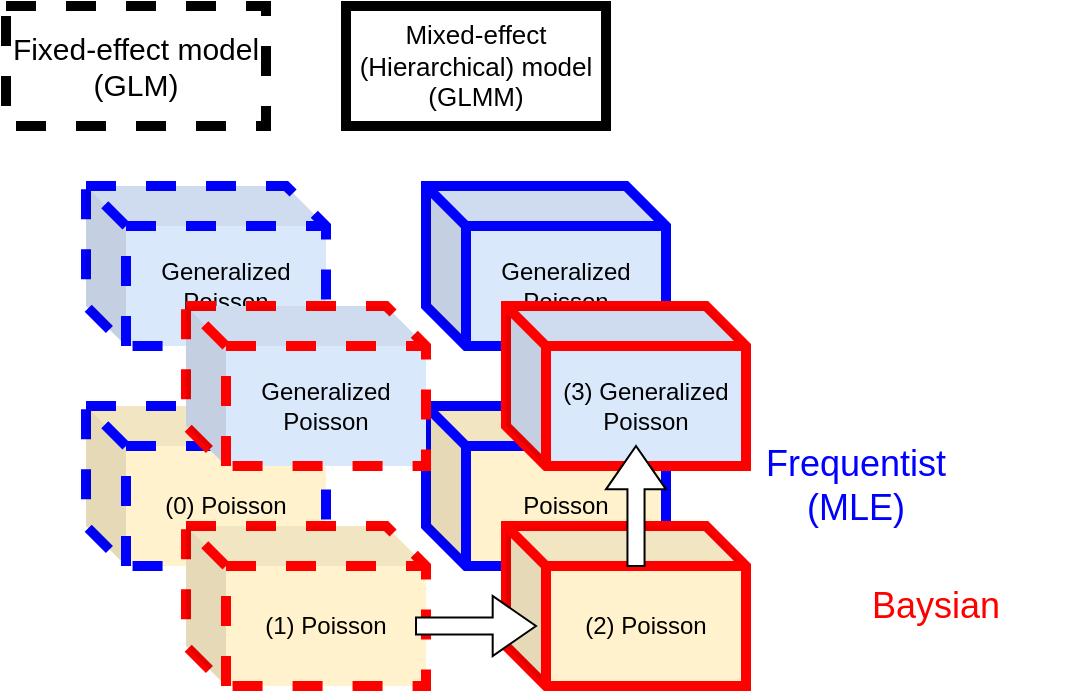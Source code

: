 <mxfile version="26.0.12">
  <diagram name="Page-1" id="GbdJL2YuCFSVD6aubP16">
    <mxGraphModel dx="1011" dy="683" grid="1" gridSize="10" guides="1" tooltips="1" connect="1" arrows="1" fold="1" page="1" pageScale="1" pageWidth="850" pageHeight="1100" math="0" shadow="0">
      <root>
        <mxCell id="0" />
        <mxCell id="1" parent="0" />
        <mxCell id="_MVlF8QEX0YebD5uJbfH-3" value="(0) Poisson" style="shape=cube;whiteSpace=wrap;html=1;boundedLbl=1;backgroundOutline=1;darkOpacity=0.05;darkOpacity2=0.1;fillColor=#fff2cc;strokeColor=#0000FF;strokeWidth=5;dashed=1;" parent="1" vertex="1">
          <mxGeometry x="190" y="360" width="120" height="80" as="geometry" />
        </mxCell>
        <mxCell id="_MVlF8QEX0YebD5uJbfH-4" value="(1) Poisson" style="shape=cube;whiteSpace=wrap;html=1;boundedLbl=1;backgroundOutline=1;darkOpacity=0.05;darkOpacity2=0.1;fillColor=#fff2cc;strokeColor=#FF0000;strokeWidth=5;dashed=1;" parent="1" vertex="1">
          <mxGeometry x="240" y="420" width="120" height="80" as="geometry" />
        </mxCell>
        <mxCell id="_MVlF8QEX0YebD5uJbfH-5" value="Poisson" style="shape=cube;whiteSpace=wrap;html=1;boundedLbl=1;backgroundOutline=1;darkOpacity=0.05;darkOpacity2=0.1;fillColor=#fff2cc;strokeColor=#0000FF;strokeWidth=5;" parent="1" vertex="1">
          <mxGeometry x="360" y="360" width="120" height="80" as="geometry" />
        </mxCell>
        <mxCell id="_MVlF8QEX0YebD5uJbfH-6" value="(2) Poisson" style="shape=cube;whiteSpace=wrap;html=1;boundedLbl=1;backgroundOutline=1;darkOpacity=0.05;darkOpacity2=0.1;fillColor=#fff2cc;strokeColor=#FF0000;strokeWidth=5;" parent="1" vertex="1">
          <mxGeometry x="400" y="420" width="120" height="80" as="geometry" />
        </mxCell>
        <mxCell id="_MVlF8QEX0YebD5uJbfH-7" value="Generalized Poisson" style="shape=cube;whiteSpace=wrap;html=1;boundedLbl=1;backgroundOutline=1;darkOpacity=0.05;darkOpacity2=0.1;fillColor=#dae8fc;strokeColor=#0000FF;strokeWidth=5;dashed=1;" parent="1" vertex="1">
          <mxGeometry x="190" y="250" width="120" height="80" as="geometry" />
        </mxCell>
        <mxCell id="_MVlF8QEX0YebD5uJbfH-8" value="Generalized Poisson" style="shape=cube;whiteSpace=wrap;html=1;boundedLbl=1;backgroundOutline=1;darkOpacity=0.05;darkOpacity2=0.1;fillColor=#dae8fc;strokeColor=#FF0000;strokeWidth=5;dashed=1;" parent="1" vertex="1">
          <mxGeometry x="240" y="310" width="120" height="80" as="geometry" />
        </mxCell>
        <mxCell id="_MVlF8QEX0YebD5uJbfH-9" value="Generalized Poisson" style="shape=cube;whiteSpace=wrap;html=1;boundedLbl=1;backgroundOutline=1;darkOpacity=0.05;darkOpacity2=0.1;fillColor=#dae8fc;strokeColor=#0000FF;strokeWidth=5;" parent="1" vertex="1">
          <mxGeometry x="360" y="250" width="120" height="80" as="geometry" />
        </mxCell>
        <mxCell id="_MVlF8QEX0YebD5uJbfH-10" value="(3) Generalized Poisson" style="shape=cube;whiteSpace=wrap;html=1;boundedLbl=1;backgroundOutline=1;darkOpacity=0.05;darkOpacity2=0.1;fillColor=#dae8fc;strokeColor=#FF0000;strokeWidth=5;" parent="1" vertex="1">
          <mxGeometry x="400" y="310" width="120" height="80" as="geometry" />
        </mxCell>
        <mxCell id="_MVlF8QEX0YebD5uJbfH-11" value="&lt;font style=&quot;font-size: 15px;&quot;&gt;Fixed-effect model (GLM)&lt;/font&gt;" style="text;html=1;align=center;verticalAlign=middle;whiteSpace=wrap;rounded=0;dashed=1;strokeWidth=5;strokeColor=default;" parent="1" vertex="1">
          <mxGeometry x="150" y="160" width="130" height="60" as="geometry" />
        </mxCell>
        <mxCell id="_MVlF8QEX0YebD5uJbfH-12" value="&lt;font style=&quot;font-size: 13px;&quot;&gt;Mixed-effect (Hierarchical) model (GLMM)&lt;/font&gt;" style="text;html=1;align=center;verticalAlign=middle;whiteSpace=wrap;rounded=0;strokeWidth=5;strokeColor=default;" parent="1" vertex="1">
          <mxGeometry x="320" y="160" width="130" height="60" as="geometry" />
        </mxCell>
        <mxCell id="_MVlF8QEX0YebD5uJbfH-15" value="&lt;font style=&quot;font-size: 18px; color: rgb(255, 0, 0);&quot;&gt;Baysian&lt;/font&gt;" style="text;html=1;align=center;verticalAlign=middle;whiteSpace=wrap;rounded=0;strokeWidth=5;strokeColor=none;" parent="1" vertex="1">
          <mxGeometry x="550" y="430" width="130" height="60" as="geometry" />
        </mxCell>
        <mxCell id="_MVlF8QEX0YebD5uJbfH-16" value="&lt;font style=&quot;font-size: 18px; color: rgb(0, 0, 255);&quot;&gt;Frequentist (MLE)&lt;/font&gt;" style="text;html=1;align=center;verticalAlign=middle;whiteSpace=wrap;rounded=0;strokeWidth=5;strokeColor=none;" parent="1" vertex="1">
          <mxGeometry x="510" y="370" width="130" height="60" as="geometry" />
        </mxCell>
        <mxCell id="_MVlF8QEX0YebD5uJbfH-17" value="" style="shape=singleArrow;direction=north;whiteSpace=wrap;html=1;arrowWidth=0.285;arrowSize=0.361;rotation=90;" parent="1" vertex="1">
          <mxGeometry x="370" y="440" width="30" height="60" as="geometry" />
        </mxCell>
        <mxCell id="_MVlF8QEX0YebD5uJbfH-18" value="" style="shape=singleArrow;direction=north;whiteSpace=wrap;html=1;arrowWidth=0.285;arrowSize=0.361;rotation=0;" parent="1" vertex="1">
          <mxGeometry x="450" y="380" width="30" height="60" as="geometry" />
        </mxCell>
      </root>
    </mxGraphModel>
  </diagram>
</mxfile>

